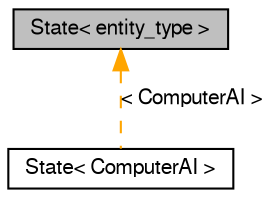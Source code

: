 digraph G
{
  bgcolor="transparent";
  edge [fontname="FreeSans",fontsize=10,labelfontname="FreeSans",labelfontsize=10];
  node [fontname="FreeSans",fontsize=10,shape=record];
  Node1 [label="State\< entity_type \>",height=0.2,width=0.4,color="black", fillcolor="grey75", style="filled" fontcolor="black"];
  Node1 -> Node2 [dir=back,color="orange",fontsize=10,style="dashed",label="\< ComputerAI \>"];
  Node2 [label="State\< ComputerAI \>",height=0.2,width=0.4,color="black",URL="$class_state.html"];
}
